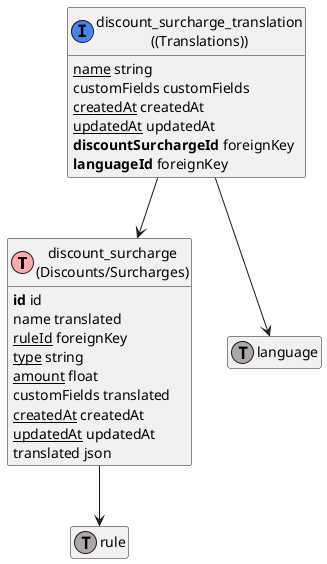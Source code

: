 @startuml
' uncomment the line below if you're using computer with a retina display
' skinparam dpi 300
!define Table(name,desc) class name as "desc" << (T,#FFAAAA) >>
!define ForeignTable(name,desc) class name as "desc" << (T,#ada6a6) >>
!define TranslationTable(name,desc) class name as "desc" << (I,#4286f4) >>
' we use bold for primary key
' green color for unique
' and underscore for not_null
!define primary_key(x) <b>x</b>
!define unique(x) <color:green>x</color>
!define not_null(x) <u>x</u>
' other tags available:
' <i></i>
' <back:COLOR></color>, where color is a color name or html color code
' (#FFAACC)
' see: http://plantuml.com/classes.html#More
hide methods
hide stereotypes
hide empty members
skinparam backgroundColor #FFFFFF

' entities

Table(ShopwareCoreCheckoutDiscountSurchargeDiscountSurchargeDefinition, "discount_surcharge\n(Discounts/Surcharges)") {
   primary_key(id) id
   name translated
   not_null(ruleId) foreignKey
   not_null(type) string
   not_null(amount) float
   customFields translated
   not_null(createdAt) createdAt
   not_null(updatedAt) updatedAt
   translated json
}
TranslationTable(ShopwareCoreCheckoutDiscountSurchargeAggregateDiscountSurchargeTranslationDiscountSurchargeTranslationDefinition, "discount_surcharge_translation\n((Translations))") {
   not_null(name) string
   customFields customFields
   not_null(createdAt) createdAt
   not_null(updatedAt) updatedAt
   primary_key(discountSurchargeId) foreignKey
   primary_key(languageId) foreignKey
}
ForeignTable(ShopwareCoreContentRuleRuleDefinition, "rule") {
}
ForeignTable(ShopwareCoreFrameworkLanguageLanguageDefinition, "language") {
}

' relationshipd

ShopwareCoreCheckoutDiscountSurchargeAggregateDiscountSurchargeTranslationDiscountSurchargeTranslationDefinition --> ShopwareCoreCheckoutDiscountSurchargeDiscountSurchargeDefinition
ShopwareCoreCheckoutDiscountSurchargeDiscountSurchargeDefinition --> ShopwareCoreContentRuleRuleDefinition
ShopwareCoreCheckoutDiscountSurchargeAggregateDiscountSurchargeTranslationDiscountSurchargeTranslationDefinition --> ShopwareCoreFrameworkLanguageLanguageDefinition
@enduml
